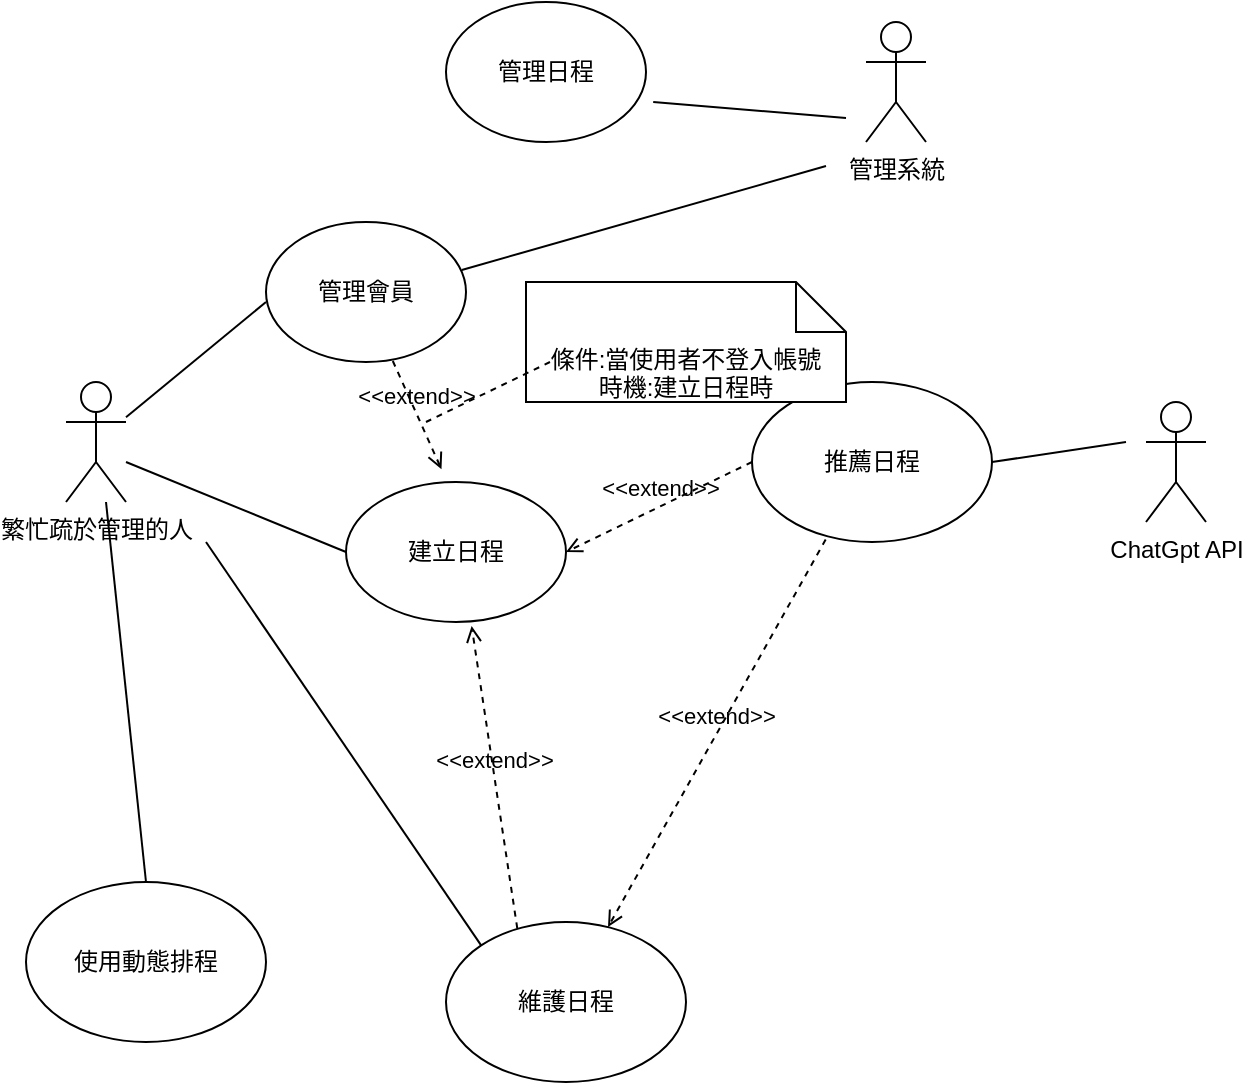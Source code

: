 <mxfile version="26.0.16" pages="2">
  <diagram name="使用個案圖" id="iGnmabWATBZdDVJS127J">
    <mxGraphModel dx="1034" dy="507" grid="1" gridSize="10" guides="1" tooltips="1" connect="1" arrows="1" fold="1" page="1" pageScale="1" pageWidth="1169" pageHeight="1654" math="0" shadow="0">
      <root>
        <mxCell id="0" />
        <mxCell id="1" parent="0" />
        <mxCell id="yqGu6KFN0bacbgJnNgSH-1" value="繁忙疏於管理的人&lt;div&gt;&lt;br&gt;&lt;/div&gt;" style="shape=umlActor;verticalLabelPosition=bottom;verticalAlign=top;html=1;outlineConnect=0;" vertex="1" parent="1">
          <mxGeometry x="80" y="290" width="30" height="60" as="geometry" />
        </mxCell>
        <mxCell id="yqGu6KFN0bacbgJnNgSH-2" value="管理會員" style="ellipse;whiteSpace=wrap;html=1;" vertex="1" parent="1">
          <mxGeometry x="180" y="210" width="100" height="70" as="geometry" />
        </mxCell>
        <mxCell id="yqGu6KFN0bacbgJnNgSH-3" value="建立日程" style="ellipse;whiteSpace=wrap;html=1;" vertex="1" parent="1">
          <mxGeometry x="220" y="340" width="110" height="70" as="geometry" />
        </mxCell>
        <mxCell id="yqGu6KFN0bacbgJnNgSH-4" value="維護日程" style="ellipse;whiteSpace=wrap;html=1;" vertex="1" parent="1">
          <mxGeometry x="270" y="560" width="120" height="80" as="geometry" />
        </mxCell>
        <mxCell id="yqGu6KFN0bacbgJnNgSH-5" value="管理系統" style="shape=umlActor;verticalLabelPosition=bottom;verticalAlign=top;html=1;outlineConnect=0;" vertex="1" parent="1">
          <mxGeometry x="480" y="110" width="30" height="60" as="geometry" />
        </mxCell>
        <mxCell id="yqGu6KFN0bacbgJnNgSH-6" value="" style="endArrow=none;html=1;rounded=0;entryX=0;entryY=0.5;entryDx=0;entryDy=0;" edge="1" parent="1" target="yqGu6KFN0bacbgJnNgSH-3">
          <mxGeometry width="50" height="50" relative="1" as="geometry">
            <mxPoint x="110" y="330" as="sourcePoint" />
            <mxPoint x="160" y="280" as="targetPoint" />
          </mxGeometry>
        </mxCell>
        <mxCell id="yqGu6KFN0bacbgJnNgSH-7" value="" style="endArrow=none;html=1;rounded=0;" edge="1" parent="1" source="yqGu6KFN0bacbgJnNgSH-1">
          <mxGeometry width="50" height="50" relative="1" as="geometry">
            <mxPoint x="220" y="390" as="sourcePoint" />
            <mxPoint x="180" y="250" as="targetPoint" />
          </mxGeometry>
        </mxCell>
        <mxCell id="yqGu6KFN0bacbgJnNgSH-8" value="" style="endArrow=none;html=1;rounded=0;exitX=0;exitY=0;exitDx=0;exitDy=0;" edge="1" parent="1" source="yqGu6KFN0bacbgJnNgSH-4">
          <mxGeometry width="50" height="50" relative="1" as="geometry">
            <mxPoint x="100" y="420" as="sourcePoint" />
            <mxPoint x="150" y="370" as="targetPoint" />
          </mxGeometry>
        </mxCell>
        <mxCell id="yqGu6KFN0bacbgJnNgSH-9" value="&amp;lt;&amp;lt;extend&amp;gt;&amp;gt;" style="html=1;verticalAlign=bottom;labelBackgroundColor=none;endArrow=open;endFill=0;dashed=1;rounded=0;entryX=0.571;entryY=1.029;entryDx=0;entryDy=0;entryPerimeter=0;exitX=0.297;exitY=0.04;exitDx=0;exitDy=0;exitPerimeter=0;" edge="1" parent="1" source="yqGu6KFN0bacbgJnNgSH-4" target="yqGu6KFN0bacbgJnNgSH-3">
          <mxGeometry width="160" relative="1" as="geometry">
            <mxPoint x="260" y="470" as="sourcePoint" />
            <mxPoint x="420" y="470" as="targetPoint" />
          </mxGeometry>
        </mxCell>
        <mxCell id="yqGu6KFN0bacbgJnNgSH-10" value="" style="endArrow=none;html=1;rounded=0;exitX=1;exitY=0.5;exitDx=0;exitDy=0;" edge="1" parent="1" source="yqGu6KFN0bacbgJnNgSH-11">
          <mxGeometry width="50" height="50" relative="1" as="geometry">
            <mxPoint x="540" y="330" as="sourcePoint" />
            <mxPoint x="610" y="320" as="targetPoint" />
          </mxGeometry>
        </mxCell>
        <mxCell id="yqGu6KFN0bacbgJnNgSH-11" value="推薦日程" style="ellipse;whiteSpace=wrap;html=1;" vertex="1" parent="1">
          <mxGeometry x="423" y="290" width="120" height="80" as="geometry" />
        </mxCell>
        <mxCell id="yqGu6KFN0bacbgJnNgSH-12" value="使用動態排程" style="ellipse;whiteSpace=wrap;html=1;" vertex="1" parent="1">
          <mxGeometry x="60" y="540" width="120" height="80" as="geometry" />
        </mxCell>
        <mxCell id="yqGu6KFN0bacbgJnNgSH-13" value="" style="endArrow=none;html=1;rounded=0;exitX=0.5;exitY=0;exitDx=0;exitDy=0;" edge="1" parent="1" source="yqGu6KFN0bacbgJnNgSH-12">
          <mxGeometry width="50" height="50" relative="1" as="geometry">
            <mxPoint x="50" y="400" as="sourcePoint" />
            <mxPoint x="100" y="350" as="targetPoint" />
          </mxGeometry>
        </mxCell>
        <mxCell id="yqGu6KFN0bacbgJnNgSH-14" value="&amp;lt;&amp;lt;extend&amp;gt;&amp;gt;" style="html=1;verticalAlign=bottom;labelBackgroundColor=none;endArrow=open;endFill=0;dashed=1;rounded=0;exitX=0.307;exitY=0.985;exitDx=0;exitDy=0;exitPerimeter=0;" edge="1" parent="1" source="yqGu6KFN0bacbgJnNgSH-11" target="yqGu6KFN0bacbgJnNgSH-4">
          <mxGeometry width="160" relative="1" as="geometry">
            <mxPoint x="452.76" y="320.0" as="sourcePoint" />
            <mxPoint x="350" y="532.8" as="targetPoint" />
          </mxGeometry>
        </mxCell>
        <mxCell id="yqGu6KFN0bacbgJnNgSH-15" value="&amp;lt;&amp;lt;extend&amp;gt;&amp;gt;" style="html=1;verticalAlign=bottom;labelBackgroundColor=none;endArrow=open;endFill=0;dashed=1;rounded=0;exitX=0;exitY=0.5;exitDx=0;exitDy=0;entryX=1;entryY=0.5;entryDx=0;entryDy=0;" edge="1" parent="1" source="yqGu6KFN0bacbgJnNgSH-11" target="yqGu6KFN0bacbgJnNgSH-3">
          <mxGeometry width="160" relative="1" as="geometry">
            <mxPoint x="492" y="110" as="sourcePoint" />
            <mxPoint x="323" y="353" as="targetPoint" />
          </mxGeometry>
        </mxCell>
        <mxCell id="yqGu6KFN0bacbgJnNgSH-16" value="ChatGpt API" style="shape=umlActor;verticalLabelPosition=bottom;verticalAlign=top;html=1;outlineConnect=0;" vertex="1" parent="1">
          <mxGeometry x="620" y="300" width="30" height="60" as="geometry" />
        </mxCell>
        <mxCell id="yqGu6KFN0bacbgJnNgSH-17" value="" style="endArrow=none;html=1;rounded=0;exitX=0.979;exitY=0.343;exitDx=0;exitDy=0;exitPerimeter=0;" edge="1" parent="1" source="yqGu6KFN0bacbgJnNgSH-2">
          <mxGeometry width="50" height="50" relative="1" as="geometry">
            <mxPoint x="390" y="240" as="sourcePoint" />
            <mxPoint x="460" y="182" as="targetPoint" />
          </mxGeometry>
        </mxCell>
        <mxCell id="yqGu6KFN0bacbgJnNgSH-18" value="管理日程" style="ellipse;whiteSpace=wrap;html=1;" vertex="1" parent="1">
          <mxGeometry x="270" y="100" width="100" height="70" as="geometry" />
        </mxCell>
        <mxCell id="yqGu6KFN0bacbgJnNgSH-19" value="" style="endArrow=none;html=1;rounded=0;exitX=1.036;exitY=0.715;exitDx=0;exitDy=0;exitPerimeter=0;" edge="1" parent="1" source="yqGu6KFN0bacbgJnNgSH-18">
          <mxGeometry width="50" height="50" relative="1" as="geometry">
            <mxPoint x="288" y="210" as="sourcePoint" />
            <mxPoint x="470" y="158" as="targetPoint" />
          </mxGeometry>
        </mxCell>
        <mxCell id="yqGu6KFN0bacbgJnNgSH-20" value="&amp;lt;&amp;lt;extend&amp;gt;&amp;gt;" style="html=1;verticalAlign=bottom;labelBackgroundColor=none;endArrow=open;endFill=0;dashed=1;rounded=0;entryX=0.434;entryY=-0.091;entryDx=0;entryDy=0;entryPerimeter=0;exitX=0.634;exitY=0.993;exitDx=0;exitDy=0;exitPerimeter=0;" edge="1" parent="1" source="yqGu6KFN0bacbgJnNgSH-2" target="yqGu6KFN0bacbgJnNgSH-3">
          <mxGeometry width="160" relative="1" as="geometry">
            <mxPoint x="300" y="290" as="sourcePoint" />
            <mxPoint x="340" y="320" as="targetPoint" />
          </mxGeometry>
        </mxCell>
        <mxCell id="yqGu6KFN0bacbgJnNgSH-21" value="條件:當使用者不登入帳號&lt;div&gt;時機:建立日程時&lt;br&gt;&lt;div&gt;&lt;br&gt;&lt;/div&gt;&lt;/div&gt;" style="shape=note2;boundedLbl=1;whiteSpace=wrap;html=1;size=25;verticalAlign=top;align=center;" vertex="1" parent="1">
          <mxGeometry x="310" y="240" width="160" height="60" as="geometry" />
        </mxCell>
        <mxCell id="yqGu6KFN0bacbgJnNgSH-22" value="" style="endArrow=none;startArrow=none;endFill=0;startFill=0;endSize=8;html=1;verticalAlign=bottom;dashed=1;labelBackgroundColor=none;rounded=0;entryX=0.363;entryY=0.013;entryDx=0;entryDy=0;entryPerimeter=0;" edge="1" parent="1">
          <mxGeometry width="160" relative="1" as="geometry">
            <mxPoint x="322" y="280" as="sourcePoint" />
            <mxPoint x="260" y="310" as="targetPoint" />
          </mxGeometry>
        </mxCell>
      </root>
    </mxGraphModel>
  </diagram>
  <diagram id="caDtwu9yI_4HfXg-sW2g" name="活動圖">
    <mxGraphModel dx="2462" dy="634" grid="1" gridSize="10" guides="1" tooltips="1" connect="1" arrows="1" fold="1" page="1" pageScale="1" pageWidth="1169" pageHeight="1654" math="0" shadow="0">
      <root>
        <mxCell id="0" />
        <mxCell id="1" parent="0" />
        <mxCell id="q0BDvXO6tWzKFC_3-gvd-3" style="edgeStyle=orthogonalEdgeStyle;rounded=0;orthogonalLoop=1;jettySize=auto;html=1;exitX=0.5;exitY=1;exitDx=0;exitDy=0;endArrow=classic;endFill=1;entryX=0.5;entryY=0;entryDx=0;entryDy=0;" parent="1" target="q0BDvXO6tWzKFC_3-gvd-9" edge="1">
          <mxGeometry relative="1" as="geometry">
            <mxPoint x="219.2" y="564.6" as="targetPoint" />
            <mxPoint x="220" y="511" as="sourcePoint" />
          </mxGeometry>
        </mxCell>
        <mxCell id="q0BDvXO6tWzKFC_3-gvd-4" value="是否新增行程?" style="edgeLabel;html=1;align=center;verticalAlign=middle;resizable=0;points=[];" parent="q0BDvXO6tWzKFC_3-gvd-3" vertex="1" connectable="0">
          <mxGeometry x="-0.325" y="3" relative="1" as="geometry">
            <mxPoint as="offset" />
          </mxGeometry>
        </mxCell>
        <mxCell id="eU7xOds4fGmkWbFTrqYS-4" style="edgeStyle=orthogonalEdgeStyle;rounded=0;orthogonalLoop=1;jettySize=auto;html=1;entryX=0.5;entryY=0;entryDx=0;entryDy=0;" edge="1" parent="1" target="eU7xOds4fGmkWbFTrqYS-2">
          <mxGeometry relative="1" as="geometry">
            <mxPoint x="220.053" y="171" as="sourcePoint" />
          </mxGeometry>
        </mxCell>
        <mxCell id="q0BDvXO6tWzKFC_3-gvd-6" style="rounded=0;orthogonalLoop=1;jettySize=auto;html=1;exitX=0.5;exitY=1;exitDx=0;exitDy=0;" parent="1" source="q0BDvXO6tWzKFC_3-gvd-9" edge="1">
          <mxGeometry relative="1" as="geometry">
            <mxPoint x="220" y="630" as="targetPoint" />
          </mxGeometry>
        </mxCell>
        <mxCell id="q0BDvXO6tWzKFC_3-gvd-7" style="edgeStyle=orthogonalEdgeStyle;rounded=0;orthogonalLoop=1;jettySize=auto;html=1;exitX=1;exitY=0.5;exitDx=0;exitDy=0;entryX=1;entryY=0.5;entryDx=0;entryDy=0;" parent="1" source="q0BDvXO6tWzKFC_3-gvd-9" target="q0BDvXO6tWzKFC_3-gvd-30" edge="1">
          <mxGeometry relative="1" as="geometry">
            <mxPoint x="280" y="1271.5" as="targetPoint" />
            <Array as="points">
              <mxPoint x="410" y="571" />
              <mxPoint x="410" y="1360" />
              <mxPoint x="280" y="1360" />
            </Array>
          </mxGeometry>
        </mxCell>
        <mxCell id="q0BDvXO6tWzKFC_3-gvd-8" value="否" style="edgeLabel;html=1;align=center;verticalAlign=middle;resizable=0;points=[];" parent="q0BDvXO6tWzKFC_3-gvd-7" vertex="1" connectable="0">
          <mxGeometry x="-0.057" y="-1" relative="1" as="geometry">
            <mxPoint x="-69" y="-307" as="offset" />
          </mxGeometry>
        </mxCell>
        <mxCell id="q0BDvXO6tWzKFC_3-gvd-9" value="" style="rhombus;aspect=fixed;" parent="1" vertex="1">
          <mxGeometry x="210" y="561" width="20" height="20" as="geometry" />
        </mxCell>
        <mxCell id="q0BDvXO6tWzKFC_3-gvd-10" style="edgeStyle=orthogonalEdgeStyle;rounded=0;orthogonalLoop=1;jettySize=auto;html=1;exitX=0.5;exitY=1;exitDx=0;exitDy=0;" parent="1" source="q0BDvXO6tWzKFC_3-gvd-41" edge="1">
          <mxGeometry relative="1" as="geometry">
            <mxPoint x="220" y="780" as="targetPoint" />
            <mxPoint x="220" y="733" as="sourcePoint" />
          </mxGeometry>
        </mxCell>
        <mxCell id="q0BDvXO6tWzKFC_3-gvd-11" value="是否生成推薦排程?" style="edgeLabel;html=1;align=center;verticalAlign=middle;resizable=0;points=[];" parent="q0BDvXO6tWzKFC_3-gvd-10" vertex="1" connectable="0">
          <mxGeometry x="-0.012" y="-2" relative="1" as="geometry">
            <mxPoint x="52" y="90" as="offset" />
          </mxGeometry>
        </mxCell>
        <mxCell id="q0BDvXO6tWzKFC_3-gvd-12" style="edgeStyle=orthogonalEdgeStyle;rounded=0;orthogonalLoop=1;jettySize=auto;html=1;entryX=1;entryY=0.5;entryDx=0;entryDy=0;exitX=1;exitY=0.5;exitDx=0;exitDy=0;" parent="1" source="q0BDvXO6tWzKFC_3-gvd-41" target="q0BDvXO6tWzKFC_3-gvd-26" edge="1">
          <mxGeometry relative="1" as="geometry">
            <Array as="points">
              <mxPoint x="390" y="732" />
              <mxPoint x="390" y="1080" />
            </Array>
          </mxGeometry>
        </mxCell>
        <mxCell id="q0BDvXO6tWzKFC_3-gvd-13" value="建立行程" style="html=1;dashed=0;rounded=1;absoluteArcSize=1;arcSize=20;verticalAlign=middle;align=center;whiteSpace=wrap;" parent="1" vertex="1">
          <mxGeometry x="160" y="632" width="120" height="50" as="geometry" />
        </mxCell>
        <mxCell id="q0BDvXO6tWzKFC_3-gvd-14" value="查看推薦排程" style="html=1;dashed=0;rounded=1;absoluteArcSize=1;arcSize=20;verticalAlign=middle;align=center;whiteSpace=wrap;" parent="1" vertex="1">
          <mxGeometry x="160" y="915" width="120" height="50" as="geometry" />
        </mxCell>
        <mxCell id="q0BDvXO6tWzKFC_3-gvd-15" style="rounded=0;orthogonalLoop=1;jettySize=auto;html=1;exitX=0.5;exitY=1;exitDx=0;exitDy=0;entryX=0.5;entryY=0;entryDx=0;entryDy=0;" parent="1" source="q0BDvXO6tWzKFC_3-gvd-18" target="q0BDvXO6tWzKFC_3-gvd-14" edge="1">
          <mxGeometry relative="1" as="geometry">
            <mxPoint x="220" y="925" as="targetPoint" />
          </mxGeometry>
        </mxCell>
        <mxCell id="q0BDvXO6tWzKFC_3-gvd-16" style="edgeStyle=orthogonalEdgeStyle;rounded=0;orthogonalLoop=1;jettySize=auto;html=1;exitX=1;exitY=0.5;exitDx=0;exitDy=0;entryX=1;entryY=0.5;entryDx=0;entryDy=0;" parent="1" source="q0BDvXO6tWzKFC_3-gvd-18" target="q0BDvXO6tWzKFC_3-gvd-28" edge="1">
          <mxGeometry relative="1" as="geometry">
            <mxPoint x="280" y="875" as="targetPoint" />
            <Array as="points">
              <mxPoint x="340" y="875" />
              <mxPoint x="340" y="1247" />
            </Array>
          </mxGeometry>
        </mxCell>
        <mxCell id="q0BDvXO6tWzKFC_3-gvd-17" value="否" style="edgeLabel;html=1;align=center;verticalAlign=middle;resizable=0;points=[];" parent="q0BDvXO6tWzKFC_3-gvd-16" vertex="1" connectable="0">
          <mxGeometry x="-0.057" y="-1" relative="1" as="geometry">
            <mxPoint x="-39" y="-101" as="offset" />
          </mxGeometry>
        </mxCell>
        <mxCell id="q0BDvXO6tWzKFC_3-gvd-18" value="" style="rhombus;aspect=fixed;" parent="1" vertex="1">
          <mxGeometry x="210" y="865" width="20" height="20" as="geometry" />
        </mxCell>
        <mxCell id="q0BDvXO6tWzKFC_3-gvd-19" style="edgeStyle=orthogonalEdgeStyle;rounded=0;orthogonalLoop=1;jettySize=auto;html=1;entryX=0.5;entryY=0;entryDx=0;entryDy=0;exitX=0.5;exitY=1;exitDx=0;exitDy=0;" parent="1" source="q0BDvXO6tWzKFC_3-gvd-14" target="q0BDvXO6tWzKFC_3-gvd-24" edge="1">
          <mxGeometry relative="1" as="geometry">
            <mxPoint x="220" y="1005" as="targetPoint" />
            <mxPoint x="350" y="985" as="sourcePoint" />
          </mxGeometry>
        </mxCell>
        <mxCell id="q0BDvXO6tWzKFC_3-gvd-20" value="是否接受推薦排程?" style="edgeLabel;html=1;align=center;verticalAlign=middle;resizable=0;points=[];" parent="q0BDvXO6tWzKFC_3-gvd-19" vertex="1" connectable="0">
          <mxGeometry x="-0.012" y="-2" relative="1" as="geometry">
            <mxPoint x="-2" y="-1" as="offset" />
          </mxGeometry>
        </mxCell>
        <mxCell id="q0BDvXO6tWzKFC_3-gvd-21" style="rounded=0;orthogonalLoop=1;jettySize=auto;html=1;exitX=0.5;exitY=1;exitDx=0;exitDy=0;entryX=0.5;entryY=0;entryDx=0;entryDy=0;" parent="1" source="q0BDvXO6tWzKFC_3-gvd-24" target="q0BDvXO6tWzKFC_3-gvd-26" edge="1">
          <mxGeometry relative="1" as="geometry">
            <mxPoint x="220" y="1055" as="targetPoint" />
          </mxGeometry>
        </mxCell>
        <mxCell id="q0BDvXO6tWzKFC_3-gvd-22" style="edgeStyle=orthogonalEdgeStyle;rounded=0;orthogonalLoop=1;jettySize=auto;html=1;exitX=0;exitY=0.5;exitDx=0;exitDy=0;entryX=0;entryY=0.5;entryDx=0;entryDy=0;" parent="1" source="q0BDvXO6tWzKFC_3-gvd-24" target="q0BDvXO6tWzKFC_3-gvd-18" edge="1">
          <mxGeometry relative="1" as="geometry">
            <mxPoint x="280" y="1015" as="targetPoint" />
            <Array as="points">
              <mxPoint x="130" y="1015" />
              <mxPoint x="130" y="875" />
            </Array>
          </mxGeometry>
        </mxCell>
        <mxCell id="q0BDvXO6tWzKFC_3-gvd-23" value="否" style="edgeLabel;html=1;align=center;verticalAlign=middle;resizable=0;points=[];" parent="q0BDvXO6tWzKFC_3-gvd-22" vertex="1" connectable="0">
          <mxGeometry x="-0.057" y="-1" relative="1" as="geometry">
            <mxPoint as="offset" />
          </mxGeometry>
        </mxCell>
        <mxCell id="q0BDvXO6tWzKFC_3-gvd-24" value="" style="rhombus;aspect=fixed;" parent="1" vertex="1">
          <mxGeometry x="210" y="1005" width="20" height="20" as="geometry" />
        </mxCell>
        <mxCell id="q0BDvXO6tWzKFC_3-gvd-25" value="" style="edgeStyle=orthogonalEdgeStyle;rounded=0;orthogonalLoop=1;jettySize=auto;html=1;entryX=0.5;entryY=0;entryDx=0;entryDy=0;" parent="1" source="q0BDvXO6tWzKFC_3-gvd-26" target="q0BDvXO6tWzKFC_3-gvd-46" edge="1">
          <mxGeometry relative="1" as="geometry">
            <mxPoint x="220" y="1135" as="targetPoint" />
          </mxGeometry>
        </mxCell>
        <mxCell id="q0BDvXO6tWzKFC_3-gvd-26" value="維護日程" style="html=1;dashed=0;rounded=1;absoluteArcSize=1;arcSize=20;verticalAlign=middle;align=center;whiteSpace=wrap;" parent="1" vertex="1">
          <mxGeometry x="160" y="1055" width="120" height="50" as="geometry" />
        </mxCell>
        <mxCell id="q0BDvXO6tWzKFC_3-gvd-27" value="" style="edgeStyle=orthogonalEdgeStyle;rounded=0;orthogonalLoop=1;jettySize=auto;html=1;" parent="1" source="q0BDvXO6tWzKFC_3-gvd-28" target="q0BDvXO6tWzKFC_3-gvd-30" edge="1">
          <mxGeometry relative="1" as="geometry" />
        </mxCell>
        <mxCell id="q0BDvXO6tWzKFC_3-gvd-28" value="執行動態排程" style="whiteSpace=wrap;html=1;dashed=0;rounded=1;arcSize=20;" parent="1" vertex="1">
          <mxGeometry x="160" y="1220" width="120" height="54" as="geometry" />
        </mxCell>
        <mxCell id="q0BDvXO6tWzKFC_3-gvd-29" value="" style="edgeStyle=orthogonalEdgeStyle;rounded=0;orthogonalLoop=1;jettySize=auto;html=1;" parent="1" source="q0BDvXO6tWzKFC_3-gvd-30" target="q0BDvXO6tWzKFC_3-gvd-31" edge="1">
          <mxGeometry relative="1" as="geometry" />
        </mxCell>
        <mxCell id="q0BDvXO6tWzKFC_3-gvd-30" value="使用者回饋" style="whiteSpace=wrap;html=1;dashed=0;rounded=1;arcSize=20;" parent="1" vertex="1">
          <mxGeometry x="160" y="1338" width="120" height="60" as="geometry" />
        </mxCell>
        <mxCell id="q0BDvXO6tWzKFC_3-gvd-31" value="" style="ellipse;html=1;shape=endState;fillColor=strokeColor;" parent="1" vertex="1">
          <mxGeometry x="205" y="1448" width="30" height="30" as="geometry" />
        </mxCell>
        <mxCell id="q0BDvXO6tWzKFC_3-gvd-32" value="" style="edgeStyle=orthogonalEdgeStyle;rounded=0;orthogonalLoop=1;jettySize=auto;html=1;" parent="1" source="q0BDvXO6tWzKFC_3-gvd-34" target="q0BDvXO6tWzKFC_3-gvd-39" edge="1">
          <mxGeometry relative="1" as="geometry" />
        </mxCell>
        <mxCell id="q0BDvXO6tWzKFC_3-gvd-33" value="是否修改個性化資料" style="edgeLabel;html=1;align=center;verticalAlign=middle;resizable=0;points=[];" parent="q0BDvXO6tWzKFC_3-gvd-32" vertex="1" connectable="0">
          <mxGeometry x="0.152" relative="1" as="geometry">
            <mxPoint as="offset" />
          </mxGeometry>
        </mxCell>
        <mxCell id="q0BDvXO6tWzKFC_3-gvd-34" value="" style="ellipse;fillColor=strokeColor;html=1;" parent="1" vertex="1">
          <mxGeometry x="580" y="31" width="40" height="40" as="geometry" />
        </mxCell>
        <mxCell id="q0BDvXO6tWzKFC_3-gvd-35" value="" style="edgeStyle=orthogonalEdgeStyle;rounded=0;orthogonalLoop=1;jettySize=auto;html=1;" parent="1" source="q0BDvXO6tWzKFC_3-gvd-36" target="q0BDvXO6tWzKFC_3-gvd-40" edge="1">
          <mxGeometry relative="1" as="geometry" />
        </mxCell>
        <mxCell id="q0BDvXO6tWzKFC_3-gvd-36" value="修改個性化資料" style="whiteSpace=wrap;html=1;dashed=0;rounded=1;arcSize=20;" parent="1" vertex="1">
          <mxGeometry x="540" y="171" width="120" height="50" as="geometry" />
        </mxCell>
        <mxCell id="q0BDvXO6tWzKFC_3-gvd-37" value="" style="edgeStyle=orthogonalEdgeStyle;rounded=0;orthogonalLoop=1;jettySize=auto;html=1;" parent="1" source="q0BDvXO6tWzKFC_3-gvd-39" target="q0BDvXO6tWzKFC_3-gvd-36" edge="1">
          <mxGeometry relative="1" as="geometry" />
        </mxCell>
        <mxCell id="q0BDvXO6tWzKFC_3-gvd-38" style="edgeStyle=orthogonalEdgeStyle;rounded=0;orthogonalLoop=1;jettySize=auto;html=1;exitX=1;exitY=0.5;exitDx=0;exitDy=0;entryX=1;entryY=0.5;entryDx=0;entryDy=0;" parent="1" source="q0BDvXO6tWzKFC_3-gvd-39" target="q0BDvXO6tWzKFC_3-gvd-40" edge="1">
          <mxGeometry relative="1" as="geometry">
            <mxPoint x="700.0" y="271" as="targetPoint" />
            <Array as="points">
              <mxPoint x="700" y="131" />
              <mxPoint x="700" y="276" />
            </Array>
          </mxGeometry>
        </mxCell>
        <mxCell id="q0BDvXO6tWzKFC_3-gvd-39" value="" style="rhombus;aspect=fixed;" parent="1" vertex="1">
          <mxGeometry x="590" y="121" width="20" height="20" as="geometry" />
        </mxCell>
        <mxCell id="q0BDvXO6tWzKFC_3-gvd-40" value="" style="ellipse;html=1;shape=endState;fillColor=strokeColor;" parent="1" vertex="1">
          <mxGeometry x="585" y="261" width="30" height="30" as="geometry" />
        </mxCell>
        <mxCell id="q0BDvXO6tWzKFC_3-gvd-41" value="" style="rhombus;aspect=fixed;" parent="1" vertex="1">
          <mxGeometry x="210" y="722" width="20" height="20" as="geometry" />
        </mxCell>
        <mxCell id="q0BDvXO6tWzKFC_3-gvd-42" style="edgeStyle=orthogonalEdgeStyle;rounded=0;orthogonalLoop=1;jettySize=auto;html=1;entryX=0.524;entryY=0.253;entryDx=0;entryDy=0;entryPerimeter=0;" parent="1" source="q0BDvXO6tWzKFC_3-gvd-13" target="q0BDvXO6tWzKFC_3-gvd-41" edge="1">
          <mxGeometry relative="1" as="geometry" />
        </mxCell>
        <mxCell id="q0BDvXO6tWzKFC_3-gvd-43" value="是否行程衝突?" style="edgeLabel;html=1;align=center;verticalAlign=middle;resizable=0;points=[];" parent="1" vertex="1" connectable="0">
          <mxGeometry x="220" y="702.003" as="geometry" />
        </mxCell>
        <mxCell id="q0BDvXO6tWzKFC_3-gvd-44" value="是" style="edgeLabel;html=1;align=center;verticalAlign=middle;resizable=0;points=[];" parent="1" vertex="1" connectable="0">
          <mxGeometry x="320" y="485" as="geometry">
            <mxPoint x="2" y="260" as="offset" />
          </mxGeometry>
        </mxCell>
        <mxCell id="q0BDvXO6tWzKFC_3-gvd-45" style="edgeStyle=orthogonalEdgeStyle;rounded=0;orthogonalLoop=1;jettySize=auto;html=1;" parent="1" source="q0BDvXO6tWzKFC_3-gvd-46" target="q0BDvXO6tWzKFC_3-gvd-28" edge="1">
          <mxGeometry relative="1" as="geometry" />
        </mxCell>
        <mxCell id="q0BDvXO6tWzKFC_3-gvd-46" value="" style="rhombus;aspect=fixed;" parent="1" vertex="1">
          <mxGeometry x="210" y="1145" width="20" height="20" as="geometry" />
        </mxCell>
        <mxCell id="q0BDvXO6tWzKFC_3-gvd-47" value="是否建立其他排程?" style="edgeLabel;html=1;align=center;verticalAlign=middle;resizable=0;points=[];" parent="1" vertex="1" connectable="0">
          <mxGeometry x="220" y="1125" as="geometry" />
        </mxCell>
        <mxCell id="q0BDvXO6tWzKFC_3-gvd-48" style="edgeStyle=orthogonalEdgeStyle;rounded=0;orthogonalLoop=1;jettySize=auto;html=1;entryX=0;entryY=0.4;entryDx=0;entryDy=0;entryPerimeter=0;exitX=0;exitY=0.5;exitDx=0;exitDy=0;" parent="1" source="q0BDvXO6tWzKFC_3-gvd-46" target="q0BDvXO6tWzKFC_3-gvd-13" edge="1">
          <mxGeometry relative="1" as="geometry">
            <Array as="points">
              <mxPoint x="100" y="1155" />
              <mxPoint x="100" y="652" />
            </Array>
          </mxGeometry>
        </mxCell>
        <mxCell id="q0BDvXO6tWzKFC_3-gvd-49" value="是" style="edgeLabel;html=1;align=center;verticalAlign=middle;resizable=0;points=[];" parent="1" vertex="1" connectable="0">
          <mxGeometry x="141" y="963.333" as="geometry">
            <mxPoint x="26" y="189" as="offset" />
          </mxGeometry>
        </mxCell>
        <mxCell id="eU7xOds4fGmkWbFTrqYS-37" value="" style="edgeStyle=orthogonalEdgeStyle;rounded=0;orthogonalLoop=1;jettySize=auto;html=1;" edge="1" parent="1" source="eU7xOds4fGmkWbFTrqYS-1" target="eU7xOds4fGmkWbFTrqYS-35">
          <mxGeometry relative="1" as="geometry" />
        </mxCell>
        <mxCell id="eU7xOds4fGmkWbFTrqYS-1" value="登入" style="html=1;dashed=0;rounded=1;absoluteArcSize=1;arcSize=20;verticalAlign=middle;align=center;whiteSpace=wrap;" vertex="1" parent="1">
          <mxGeometry x="160" y="270" width="120" height="50" as="geometry" />
        </mxCell>
        <mxCell id="eU7xOds4fGmkWbFTrqYS-30" style="edgeStyle=orthogonalEdgeStyle;rounded=0;orthogonalLoop=1;jettySize=auto;html=1;entryX=1.016;entryY=0.641;entryDx=0;entryDy=0;entryPerimeter=0;" edge="1" parent="1" target="eU7xOds4fGmkWbFTrqYS-40">
          <mxGeometry relative="1" as="geometry">
            <mxPoint x="230" y="213" as="sourcePoint" />
            <mxPoint x="470" y="500" as="targetPoint" />
            <Array as="points">
              <mxPoint x="320" y="213" />
              <mxPoint x="320" y="492" />
            </Array>
          </mxGeometry>
        </mxCell>
        <mxCell id="eU7xOds4fGmkWbFTrqYS-32" value="" style="edgeStyle=orthogonalEdgeStyle;rounded=0;orthogonalLoop=1;jettySize=auto;html=1;" edge="1" parent="1" source="eU7xOds4fGmkWbFTrqYS-2">
          <mxGeometry relative="1" as="geometry">
            <mxPoint x="220" y="270" as="targetPoint" />
          </mxGeometry>
        </mxCell>
        <mxCell id="eU7xOds4fGmkWbFTrqYS-47" value="是" style="edgeLabel;html=1;align=center;verticalAlign=middle;resizable=0;points=[];" vertex="1" connectable="0" parent="eU7xOds4fGmkWbFTrqYS-32">
          <mxGeometry x="0.011" y="5" relative="1" as="geometry">
            <mxPoint y="-1" as="offset" />
          </mxGeometry>
        </mxCell>
        <mxCell id="eU7xOds4fGmkWbFTrqYS-2" value="" style="rhombus;aspect=fixed;" vertex="1" parent="1">
          <mxGeometry x="210" y="204" width="20" height="20" as="geometry" />
        </mxCell>
        <mxCell id="eU7xOds4fGmkWbFTrqYS-5" value="是否要登入" style="text;html=1;align=center;verticalAlign=middle;resizable=0;points=[];autosize=1;strokeColor=none;fillColor=none;" vertex="1" parent="1">
          <mxGeometry x="210" y="177.5" width="80" height="30" as="geometry" />
        </mxCell>
        <mxCell id="eU7xOds4fGmkWbFTrqYS-44" value="" style="edgeStyle=orthogonalEdgeStyle;rounded=0;orthogonalLoop=1;jettySize=auto;html=1;" edge="1" parent="1" source="eU7xOds4fGmkWbFTrqYS-33" target="eU7xOds4fGmkWbFTrqYS-43">
          <mxGeometry relative="1" as="geometry" />
        </mxCell>
        <mxCell id="eU7xOds4fGmkWbFTrqYS-33" value="註冊" style="html=1;dashed=0;rounded=1;absoluteArcSize=1;arcSize=20;verticalAlign=middle;align=center;whiteSpace=wrap;" vertex="1" parent="1">
          <mxGeometry x="-48" y="365" width="120" height="50" as="geometry" />
        </mxCell>
        <mxCell id="eU7xOds4fGmkWbFTrqYS-34" value="是否已註冊" style="text;html=1;align=center;verticalAlign=middle;resizable=0;points=[];autosize=1;strokeColor=none;fillColor=none;" vertex="1" parent="1">
          <mxGeometry x="210" y="320" width="80" height="30" as="geometry" />
        </mxCell>
        <mxCell id="eU7xOds4fGmkWbFTrqYS-41" value="" style="edgeStyle=orthogonalEdgeStyle;rounded=0;orthogonalLoop=1;jettySize=auto;html=1;" edge="1" parent="1" source="eU7xOds4fGmkWbFTrqYS-35" target="eU7xOds4fGmkWbFTrqYS-40">
          <mxGeometry relative="1" as="geometry" />
        </mxCell>
        <mxCell id="eU7xOds4fGmkWbFTrqYS-48" value="是" style="edgeLabel;html=1;align=center;verticalAlign=middle;resizable=0;points=[];" vertex="1" connectable="0" parent="eU7xOds4fGmkWbFTrqYS-41">
          <mxGeometry x="0.005" y="6" relative="1" as="geometry">
            <mxPoint as="offset" />
          </mxGeometry>
        </mxCell>
        <mxCell id="eU7xOds4fGmkWbFTrqYS-42" value="" style="edgeStyle=orthogonalEdgeStyle;rounded=0;orthogonalLoop=1;jettySize=auto;html=1;" edge="1" parent="1" source="eU7xOds4fGmkWbFTrqYS-35" target="eU7xOds4fGmkWbFTrqYS-33">
          <mxGeometry relative="1" as="geometry" />
        </mxCell>
        <mxCell id="eU7xOds4fGmkWbFTrqYS-35" value="" style="rhombus;aspect=fixed;" vertex="1" parent="1">
          <mxGeometry x="210" y="380" width="20" height="20" as="geometry" />
        </mxCell>
        <mxCell id="eU7xOds4fGmkWbFTrqYS-40" value="進入單日日程表" style="html=1;dashed=0;rounded=1;absoluteArcSize=1;arcSize=20;verticalAlign=middle;align=center;whiteSpace=wrap;" vertex="1" parent="1">
          <mxGeometry x="160" y="460" width="120" height="50" as="geometry" />
        </mxCell>
        <mxCell id="eU7xOds4fGmkWbFTrqYS-45" value="" style="edgeStyle=orthogonalEdgeStyle;rounded=0;orthogonalLoop=1;jettySize=auto;html=1;" edge="1" parent="1" source="eU7xOds4fGmkWbFTrqYS-43" target="eU7xOds4fGmkWbFTrqYS-1">
          <mxGeometry relative="1" as="geometry" />
        </mxCell>
        <mxCell id="eU7xOds4fGmkWbFTrqYS-43" value="填寫個性化問卷" style="whiteSpace=wrap;html=1;dashed=0;rounded=1;arcSize=20;" vertex="1" parent="1">
          <mxGeometry x="-48" y="270" width="120" height="50" as="geometry" />
        </mxCell>
        <mxCell id="eU7xOds4fGmkWbFTrqYS-46" value="否" style="text;html=1;align=center;verticalAlign=middle;resizable=0;points=[];autosize=1;strokeColor=none;fillColor=none;" vertex="1" parent="1">
          <mxGeometry x="310" y="228" width="40" height="30" as="geometry" />
        </mxCell>
        <mxCell id="eU7xOds4fGmkWbFTrqYS-49" value="否" style="text;html=1;align=center;verticalAlign=middle;resizable=0;points=[];autosize=1;strokeColor=none;fillColor=none;" vertex="1" parent="1">
          <mxGeometry x="110" y="358" width="40" height="30" as="geometry" />
        </mxCell>
        <mxCell id="eU7xOds4fGmkWbFTrqYS-50" value="" style="ellipse;fillColor=strokeColor;html=1;" vertex="1" parent="1">
          <mxGeometry x="200" y="31" width="40" height="40" as="geometry" />
        </mxCell>
        <mxCell id="eU7xOds4fGmkWbFTrqYS-51" style="edgeStyle=orthogonalEdgeStyle;rounded=0;orthogonalLoop=1;jettySize=auto;html=1;exitX=0.5;exitY=1;exitDx=0;exitDy=0;endArrow=classic;endFill=1;" edge="1" parent="1" target="eU7xOds4fGmkWbFTrqYS-52">
          <mxGeometry relative="1" as="geometry">
            <mxPoint x="220" y="181" as="targetPoint" />
            <mxPoint x="220" y="71" as="sourcePoint" />
          </mxGeometry>
        </mxCell>
        <mxCell id="eU7xOds4fGmkWbFTrqYS-52" value="點擊日程表" style="html=1;dashed=0;rounded=1;absoluteArcSize=1;arcSize=20;verticalAlign=middle;align=center;whiteSpace=wrap;" vertex="1" parent="1">
          <mxGeometry x="160" y="121" width="120" height="50" as="geometry" />
        </mxCell>
        <mxCell id="eU7xOds4fGmkWbFTrqYS-123" value="" style="edgeStyle=orthogonalEdgeStyle;rounded=0;orthogonalLoop=1;jettySize=auto;html=1;" edge="1" parent="1" source="eU7xOds4fGmkWbFTrqYS-120" target="q0BDvXO6tWzKFC_3-gvd-18">
          <mxGeometry relative="1" as="geometry" />
        </mxCell>
        <mxCell id="eU7xOds4fGmkWbFTrqYS-120" value="預覽建立日程" style="html=1;dashed=0;rounded=1;absoluteArcSize=1;arcSize=20;verticalAlign=middle;align=center;whiteSpace=wrap;" vertex="1" parent="1">
          <mxGeometry x="160" y="780" width="120" height="50" as="geometry" />
        </mxCell>
        <mxCell id="eU7xOds4fGmkWbFTrqYS-124" value="否" style="text;html=1;align=center;verticalAlign=middle;resizable=0;points=[];autosize=1;strokeColor=none;fillColor=none;" vertex="1" parent="1">
          <mxGeometry x="220" y="748" width="40" height="30" as="geometry" />
        </mxCell>
        <mxCell id="eU7xOds4fGmkWbFTrqYS-125" value="使用者角度" style="text;html=1;align=center;verticalAlign=middle;resizable=0;points=[];autosize=1;strokeColor=none;fillColor=none;" vertex="1" parent="1">
          <mxGeometry x="240" y="36" width="80" height="30" as="geometry" />
        </mxCell>
        <mxCell id="eU7xOds4fGmkWbFTrqYS-126" value="否" style="text;html=1;align=center;verticalAlign=middle;resizable=0;points=[];autosize=1;strokeColor=none;fillColor=none;" vertex="1" parent="1">
          <mxGeometry x="210" y="1178" width="40" height="30" as="geometry" />
        </mxCell>
        <mxCell id="eU7xOds4fGmkWbFTrqYS-192" style="edgeStyle=orthogonalEdgeStyle;rounded=0;orthogonalLoop=1;jettySize=auto;html=1;exitX=0.5;exitY=1;exitDx=0;exitDy=0;endArrow=classic;endFill=1;entryX=0.5;entryY=0;entryDx=0;entryDy=0;" edge="1" parent="1" target="eU7xOds4fGmkWbFTrqYS-198">
          <mxGeometry relative="1" as="geometry">
            <mxPoint x="-431.8" y="553.6" as="targetPoint" />
            <mxPoint x="-431" y="500" as="sourcePoint" />
          </mxGeometry>
        </mxCell>
        <mxCell id="eU7xOds4fGmkWbFTrqYS-193" value="是否新增行程?" style="edgeLabel;html=1;align=center;verticalAlign=middle;resizable=0;points=[];" vertex="1" connectable="0" parent="eU7xOds4fGmkWbFTrqYS-192">
          <mxGeometry x="-0.325" y="3" relative="1" as="geometry">
            <mxPoint as="offset" />
          </mxGeometry>
        </mxCell>
        <mxCell id="eU7xOds4fGmkWbFTrqYS-194" style="edgeStyle=orthogonalEdgeStyle;rounded=0;orthogonalLoop=1;jettySize=auto;html=1;entryX=0.5;entryY=0;entryDx=0;entryDy=0;" edge="1" parent="1" target="eU7xOds4fGmkWbFTrqYS-235">
          <mxGeometry relative="1" as="geometry">
            <mxPoint x="-430.947" y="160" as="sourcePoint" />
          </mxGeometry>
        </mxCell>
        <mxCell id="eU7xOds4fGmkWbFTrqYS-195" style="rounded=0;orthogonalLoop=1;jettySize=auto;html=1;exitX=0.5;exitY=1;exitDx=0;exitDy=0;" edge="1" parent="1" source="eU7xOds4fGmkWbFTrqYS-198">
          <mxGeometry relative="1" as="geometry">
            <mxPoint x="-431" y="619" as="targetPoint" />
          </mxGeometry>
        </mxCell>
        <mxCell id="eU7xOds4fGmkWbFTrqYS-196" style="edgeStyle=orthogonalEdgeStyle;rounded=0;orthogonalLoop=1;jettySize=auto;html=1;exitX=1;exitY=0.5;exitDx=0;exitDy=0;entryX=1;entryY=0.5;entryDx=0;entryDy=0;" edge="1" parent="1" source="eU7xOds4fGmkWbFTrqYS-198" target="eU7xOds4fGmkWbFTrqYS-219">
          <mxGeometry relative="1" as="geometry">
            <mxPoint x="-371" y="1260.5" as="targetPoint" />
            <Array as="points">
              <mxPoint x="-241" y="560" />
              <mxPoint x="-241" y="1380" />
            </Array>
          </mxGeometry>
        </mxCell>
        <mxCell id="eU7xOds4fGmkWbFTrqYS-197" value="否" style="edgeLabel;html=1;align=center;verticalAlign=middle;resizable=0;points=[];" vertex="1" connectable="0" parent="eU7xOds4fGmkWbFTrqYS-196">
          <mxGeometry x="-0.057" y="-1" relative="1" as="geometry">
            <mxPoint x="-69" y="-307" as="offset" />
          </mxGeometry>
        </mxCell>
        <mxCell id="eU7xOds4fGmkWbFTrqYS-198" value="" style="rhombus;aspect=fixed;" vertex="1" parent="1">
          <mxGeometry x="-441" y="550" width="20" height="20" as="geometry" />
        </mxCell>
        <mxCell id="eU7xOds4fGmkWbFTrqYS-199" style="edgeStyle=orthogonalEdgeStyle;rounded=0;orthogonalLoop=1;jettySize=auto;html=1;exitX=0.5;exitY=1;exitDx=0;exitDy=0;" edge="1" parent="1" source="eU7xOds4fGmkWbFTrqYS-221">
          <mxGeometry relative="1" as="geometry">
            <mxPoint x="-431" y="769" as="targetPoint" />
            <mxPoint x="-431" y="722" as="sourcePoint" />
          </mxGeometry>
        </mxCell>
        <mxCell id="eU7xOds4fGmkWbFTrqYS-200" value="是否生成推薦排程?" style="edgeLabel;html=1;align=center;verticalAlign=middle;resizable=0;points=[];" vertex="1" connectable="0" parent="eU7xOds4fGmkWbFTrqYS-199">
          <mxGeometry x="-0.012" y="-2" relative="1" as="geometry">
            <mxPoint x="52" y="90" as="offset" />
          </mxGeometry>
        </mxCell>
        <mxCell id="eU7xOds4fGmkWbFTrqYS-201" style="edgeStyle=orthogonalEdgeStyle;rounded=0;orthogonalLoop=1;jettySize=auto;html=1;entryX=1;entryY=0.5;entryDx=0;entryDy=0;exitX=1;exitY=0.5;exitDx=0;exitDy=0;" edge="1" parent="1" source="eU7xOds4fGmkWbFTrqYS-221" target="eU7xOds4fGmkWbFTrqYS-215">
          <mxGeometry relative="1" as="geometry">
            <Array as="points">
              <mxPoint x="-261" y="721" />
              <mxPoint x="-261" y="1069" />
            </Array>
          </mxGeometry>
        </mxCell>
        <mxCell id="eU7xOds4fGmkWbFTrqYS-202" value="建立行程" style="html=1;dashed=0;rounded=1;absoluteArcSize=1;arcSize=20;verticalAlign=middle;align=center;whiteSpace=wrap;" vertex="1" parent="1">
          <mxGeometry x="-491" y="621" width="120" height="50" as="geometry" />
        </mxCell>
        <mxCell id="eU7xOds4fGmkWbFTrqYS-203" value="查看推薦排程" style="html=1;dashed=0;rounded=1;absoluteArcSize=1;arcSize=20;verticalAlign=middle;align=center;whiteSpace=wrap;" vertex="1" parent="1">
          <mxGeometry x="-491" y="904" width="120" height="50" as="geometry" />
        </mxCell>
        <mxCell id="eU7xOds4fGmkWbFTrqYS-204" style="rounded=0;orthogonalLoop=1;jettySize=auto;html=1;exitX=0.5;exitY=1;exitDx=0;exitDy=0;entryX=0.5;entryY=0;entryDx=0;entryDy=0;" edge="1" parent="1" source="eU7xOds4fGmkWbFTrqYS-207" target="eU7xOds4fGmkWbFTrqYS-203">
          <mxGeometry relative="1" as="geometry">
            <mxPoint x="-431" y="914" as="targetPoint" />
          </mxGeometry>
        </mxCell>
        <mxCell id="eU7xOds4fGmkWbFTrqYS-205" style="edgeStyle=orthogonalEdgeStyle;rounded=0;orthogonalLoop=1;jettySize=auto;html=1;exitX=1;exitY=0.5;exitDx=0;exitDy=0;entryX=1;entryY=0.5;entryDx=0;entryDy=0;" edge="1" parent="1" source="eU7xOds4fGmkWbFTrqYS-207" target="eU7xOds4fGmkWbFTrqYS-217">
          <mxGeometry relative="1" as="geometry">
            <mxPoint x="-371" y="864" as="targetPoint" />
            <Array as="points">
              <mxPoint x="-311" y="864" />
              <mxPoint x="-311" y="1267" />
            </Array>
          </mxGeometry>
        </mxCell>
        <mxCell id="eU7xOds4fGmkWbFTrqYS-206" value="否" style="edgeLabel;html=1;align=center;verticalAlign=middle;resizable=0;points=[];" vertex="1" connectable="0" parent="eU7xOds4fGmkWbFTrqYS-205">
          <mxGeometry x="-0.057" y="-1" relative="1" as="geometry">
            <mxPoint x="-39" y="-101" as="offset" />
          </mxGeometry>
        </mxCell>
        <mxCell id="eU7xOds4fGmkWbFTrqYS-207" value="" style="rhombus;aspect=fixed;" vertex="1" parent="1">
          <mxGeometry x="-441" y="854" width="20" height="20" as="geometry" />
        </mxCell>
        <mxCell id="eU7xOds4fGmkWbFTrqYS-208" style="edgeStyle=orthogonalEdgeStyle;rounded=0;orthogonalLoop=1;jettySize=auto;html=1;entryX=0.5;entryY=0;entryDx=0;entryDy=0;exitX=0.5;exitY=1;exitDx=0;exitDy=0;" edge="1" parent="1" source="eU7xOds4fGmkWbFTrqYS-203" target="eU7xOds4fGmkWbFTrqYS-213">
          <mxGeometry relative="1" as="geometry">
            <mxPoint x="-431" y="994" as="targetPoint" />
            <mxPoint x="-301" y="974" as="sourcePoint" />
          </mxGeometry>
        </mxCell>
        <mxCell id="eU7xOds4fGmkWbFTrqYS-209" value="是否接受推薦排程?" style="edgeLabel;html=1;align=center;verticalAlign=middle;resizable=0;points=[];" vertex="1" connectable="0" parent="eU7xOds4fGmkWbFTrqYS-208">
          <mxGeometry x="-0.012" y="-2" relative="1" as="geometry">
            <mxPoint x="-2" y="-1" as="offset" />
          </mxGeometry>
        </mxCell>
        <mxCell id="eU7xOds4fGmkWbFTrqYS-210" style="rounded=0;orthogonalLoop=1;jettySize=auto;html=1;exitX=0.5;exitY=1;exitDx=0;exitDy=0;entryX=0.5;entryY=0;entryDx=0;entryDy=0;" edge="1" parent="1" source="eU7xOds4fGmkWbFTrqYS-213" target="eU7xOds4fGmkWbFTrqYS-215">
          <mxGeometry relative="1" as="geometry">
            <mxPoint x="-431" y="1044" as="targetPoint" />
          </mxGeometry>
        </mxCell>
        <mxCell id="eU7xOds4fGmkWbFTrqYS-211" style="edgeStyle=orthogonalEdgeStyle;rounded=0;orthogonalLoop=1;jettySize=auto;html=1;exitX=0;exitY=0.5;exitDx=0;exitDy=0;entryX=0;entryY=0.5;entryDx=0;entryDy=0;" edge="1" parent="1" source="eU7xOds4fGmkWbFTrqYS-213" target="eU7xOds4fGmkWbFTrqYS-207">
          <mxGeometry relative="1" as="geometry">
            <mxPoint x="-371" y="1004" as="targetPoint" />
            <Array as="points">
              <mxPoint x="-521" y="1004" />
              <mxPoint x="-521" y="864" />
            </Array>
          </mxGeometry>
        </mxCell>
        <mxCell id="eU7xOds4fGmkWbFTrqYS-212" value="否" style="edgeLabel;html=1;align=center;verticalAlign=middle;resizable=0;points=[];" vertex="1" connectable="0" parent="eU7xOds4fGmkWbFTrqYS-211">
          <mxGeometry x="-0.057" y="-1" relative="1" as="geometry">
            <mxPoint as="offset" />
          </mxGeometry>
        </mxCell>
        <mxCell id="eU7xOds4fGmkWbFTrqYS-213" value="" style="rhombus;aspect=fixed;" vertex="1" parent="1">
          <mxGeometry x="-441" y="994" width="20" height="20" as="geometry" />
        </mxCell>
        <mxCell id="eU7xOds4fGmkWbFTrqYS-214" value="" style="edgeStyle=orthogonalEdgeStyle;rounded=0;orthogonalLoop=1;jettySize=auto;html=1;entryX=0.5;entryY=0;entryDx=0;entryDy=0;" edge="1" parent="1" source="eU7xOds4fGmkWbFTrqYS-215" target="eU7xOds4fGmkWbFTrqYS-226">
          <mxGeometry relative="1" as="geometry">
            <mxPoint x="-431" y="1124" as="targetPoint" />
          </mxGeometry>
        </mxCell>
        <mxCell id="eU7xOds4fGmkWbFTrqYS-215" value="維護日程" style="html=1;dashed=0;rounded=1;absoluteArcSize=1;arcSize=20;verticalAlign=middle;align=center;whiteSpace=wrap;" vertex="1" parent="1">
          <mxGeometry x="-491" y="1044" width="120" height="50" as="geometry" />
        </mxCell>
        <mxCell id="eU7xOds4fGmkWbFTrqYS-216" value="" style="edgeStyle=orthogonalEdgeStyle;rounded=0;orthogonalLoop=1;jettySize=auto;html=1;" edge="1" parent="1" source="eU7xOds4fGmkWbFTrqYS-217" target="eU7xOds4fGmkWbFTrqYS-219">
          <mxGeometry relative="1" as="geometry" />
        </mxCell>
        <mxCell id="eU7xOds4fGmkWbFTrqYS-217" value="執行動態排程" style="whiteSpace=wrap;html=1;dashed=0;rounded=1;arcSize=20;" vertex="1" parent="1">
          <mxGeometry x="-491" y="1240" width="120" height="54" as="geometry" />
        </mxCell>
        <mxCell id="eU7xOds4fGmkWbFTrqYS-218" value="" style="edgeStyle=orthogonalEdgeStyle;rounded=0;orthogonalLoop=1;jettySize=auto;html=1;" edge="1" parent="1" source="eU7xOds4fGmkWbFTrqYS-219" target="eU7xOds4fGmkWbFTrqYS-220">
          <mxGeometry relative="1" as="geometry" />
        </mxCell>
        <mxCell id="eU7xOds4fGmkWbFTrqYS-219" value="使用者回饋" style="whiteSpace=wrap;html=1;dashed=0;rounded=1;arcSize=20;" vertex="1" parent="1">
          <mxGeometry x="-491" y="1350" width="120" height="60" as="geometry" />
        </mxCell>
        <mxCell id="eU7xOds4fGmkWbFTrqYS-220" value="" style="ellipse;html=1;shape=endState;fillColor=strokeColor;" vertex="1" parent="1">
          <mxGeometry x="-446" y="1437" width="30" height="30" as="geometry" />
        </mxCell>
        <mxCell id="eU7xOds4fGmkWbFTrqYS-221" value="" style="rhombus;aspect=fixed;" vertex="1" parent="1">
          <mxGeometry x="-441" y="711" width="20" height="20" as="geometry" />
        </mxCell>
        <mxCell id="eU7xOds4fGmkWbFTrqYS-222" style="edgeStyle=orthogonalEdgeStyle;rounded=0;orthogonalLoop=1;jettySize=auto;html=1;entryX=0.524;entryY=0.253;entryDx=0;entryDy=0;entryPerimeter=0;" edge="1" parent="1" source="eU7xOds4fGmkWbFTrqYS-202" target="eU7xOds4fGmkWbFTrqYS-221">
          <mxGeometry relative="1" as="geometry" />
        </mxCell>
        <mxCell id="eU7xOds4fGmkWbFTrqYS-223" value="是否行程衝突?" style="edgeLabel;html=1;align=center;verticalAlign=middle;resizable=0;points=[];" vertex="1" connectable="0" parent="1">
          <mxGeometry x="-431" y="691.003" as="geometry" />
        </mxCell>
        <mxCell id="eU7xOds4fGmkWbFTrqYS-224" value="是" style="edgeLabel;html=1;align=center;verticalAlign=middle;resizable=0;points=[];" vertex="1" connectable="0" parent="1">
          <mxGeometry x="-331" y="474" as="geometry">
            <mxPoint x="2" y="260" as="offset" />
          </mxGeometry>
        </mxCell>
        <mxCell id="eU7xOds4fGmkWbFTrqYS-225" style="edgeStyle=orthogonalEdgeStyle;rounded=0;orthogonalLoop=1;jettySize=auto;html=1;entryX=0.5;entryY=0;entryDx=0;entryDy=0;" edge="1" parent="1" source="eU7xOds4fGmkWbFTrqYS-226" target="eU7xOds4fGmkWbFTrqYS-259">
          <mxGeometry relative="1" as="geometry">
            <mxPoint x="-431.04" y="1178.27" as="targetPoint" />
          </mxGeometry>
        </mxCell>
        <mxCell id="eU7xOds4fGmkWbFTrqYS-226" value="" style="rhombus;aspect=fixed;" vertex="1" parent="1">
          <mxGeometry x="-441" y="1134" width="20" height="20" as="geometry" />
        </mxCell>
        <mxCell id="eU7xOds4fGmkWbFTrqYS-227" value="是否建立其他排程?" style="edgeLabel;html=1;align=center;verticalAlign=middle;resizable=0;points=[];" vertex="1" connectable="0" parent="1">
          <mxGeometry x="-431" y="1114" as="geometry" />
        </mxCell>
        <mxCell id="eU7xOds4fGmkWbFTrqYS-228" style="edgeStyle=orthogonalEdgeStyle;rounded=0;orthogonalLoop=1;jettySize=auto;html=1;entryX=0;entryY=0.4;entryDx=0;entryDy=0;entryPerimeter=0;exitX=0;exitY=0.5;exitDx=0;exitDy=0;" edge="1" parent="1" source="eU7xOds4fGmkWbFTrqYS-226" target="eU7xOds4fGmkWbFTrqYS-202">
          <mxGeometry relative="1" as="geometry">
            <Array as="points">
              <mxPoint x="-551" y="1144" />
              <mxPoint x="-551" y="641" />
            </Array>
          </mxGeometry>
        </mxCell>
        <mxCell id="eU7xOds4fGmkWbFTrqYS-229" value="是" style="edgeLabel;html=1;align=center;verticalAlign=middle;resizable=0;points=[];" vertex="1" connectable="0" parent="1">
          <mxGeometry x="-510" y="952.333" as="geometry">
            <mxPoint x="26" y="189" as="offset" />
          </mxGeometry>
        </mxCell>
        <mxCell id="eU7xOds4fGmkWbFTrqYS-230" value="" style="edgeStyle=orthogonalEdgeStyle;rounded=0;orthogonalLoop=1;jettySize=auto;html=1;" edge="1" parent="1" source="eU7xOds4fGmkWbFTrqYS-231" target="eU7xOds4fGmkWbFTrqYS-243">
          <mxGeometry relative="1" as="geometry" />
        </mxCell>
        <mxCell id="eU7xOds4fGmkWbFTrqYS-231" value="客戶登入" style="html=1;dashed=0;rounded=1;absoluteArcSize=1;arcSize=20;verticalAlign=middle;align=center;whiteSpace=wrap;" vertex="1" parent="1">
          <mxGeometry x="-491" y="259" width="120" height="50" as="geometry" />
        </mxCell>
        <mxCell id="eU7xOds4fGmkWbFTrqYS-232" style="edgeStyle=orthogonalEdgeStyle;rounded=0;orthogonalLoop=1;jettySize=auto;html=1;entryX=1.016;entryY=0.641;entryDx=0;entryDy=0;entryPerimeter=0;" edge="1" parent="1" target="eU7xOds4fGmkWbFTrqYS-244">
          <mxGeometry relative="1" as="geometry">
            <mxPoint x="-421" y="202" as="sourcePoint" />
            <mxPoint x="-181" y="489" as="targetPoint" />
            <Array as="points">
              <mxPoint x="-331" y="202" />
              <mxPoint x="-331" y="481" />
            </Array>
          </mxGeometry>
        </mxCell>
        <mxCell id="eU7xOds4fGmkWbFTrqYS-233" value="" style="edgeStyle=orthogonalEdgeStyle;rounded=0;orthogonalLoop=1;jettySize=auto;html=1;" edge="1" parent="1" source="eU7xOds4fGmkWbFTrqYS-235">
          <mxGeometry relative="1" as="geometry">
            <mxPoint x="-431" y="259" as="targetPoint" />
          </mxGeometry>
        </mxCell>
        <mxCell id="eU7xOds4fGmkWbFTrqYS-234" value="是" style="edgeLabel;html=1;align=center;verticalAlign=middle;resizable=0;points=[];" vertex="1" connectable="0" parent="eU7xOds4fGmkWbFTrqYS-233">
          <mxGeometry x="0.011" y="5" relative="1" as="geometry">
            <mxPoint y="-1" as="offset" />
          </mxGeometry>
        </mxCell>
        <mxCell id="eU7xOds4fGmkWbFTrqYS-235" value="" style="rhombus;aspect=fixed;" vertex="1" parent="1">
          <mxGeometry x="-441" y="193" width="20" height="20" as="geometry" />
        </mxCell>
        <mxCell id="eU7xOds4fGmkWbFTrqYS-236" value="是否要登入" style="text;html=1;align=center;verticalAlign=middle;resizable=0;points=[];autosize=1;strokeColor=none;fillColor=none;" vertex="1" parent="1">
          <mxGeometry x="-441" y="166.5" width="80" height="30" as="geometry" />
        </mxCell>
        <mxCell id="eU7xOds4fGmkWbFTrqYS-237" value="" style="edgeStyle=orthogonalEdgeStyle;rounded=0;orthogonalLoop=1;jettySize=auto;html=1;" edge="1" parent="1" source="eU7xOds4fGmkWbFTrqYS-238" target="eU7xOds4fGmkWbFTrqYS-246">
          <mxGeometry relative="1" as="geometry" />
        </mxCell>
        <mxCell id="eU7xOds4fGmkWbFTrqYS-238" value="註冊" style="html=1;dashed=0;rounded=1;absoluteArcSize=1;arcSize=20;verticalAlign=middle;align=center;whiteSpace=wrap;" vertex="1" parent="1">
          <mxGeometry x="-699" y="354" width="120" height="50" as="geometry" />
        </mxCell>
        <mxCell id="eU7xOds4fGmkWbFTrqYS-239" value="是否已註冊" style="text;html=1;align=center;verticalAlign=middle;resizable=0;points=[];autosize=1;strokeColor=none;fillColor=none;" vertex="1" parent="1">
          <mxGeometry x="-441" y="309" width="80" height="30" as="geometry" />
        </mxCell>
        <mxCell id="eU7xOds4fGmkWbFTrqYS-240" value="" style="edgeStyle=orthogonalEdgeStyle;rounded=0;orthogonalLoop=1;jettySize=auto;html=1;" edge="1" parent="1" source="eU7xOds4fGmkWbFTrqYS-243" target="eU7xOds4fGmkWbFTrqYS-244">
          <mxGeometry relative="1" as="geometry" />
        </mxCell>
        <mxCell id="eU7xOds4fGmkWbFTrqYS-241" value="是" style="edgeLabel;html=1;align=center;verticalAlign=middle;resizable=0;points=[];" vertex="1" connectable="0" parent="eU7xOds4fGmkWbFTrqYS-240">
          <mxGeometry x="0.005" y="6" relative="1" as="geometry">
            <mxPoint as="offset" />
          </mxGeometry>
        </mxCell>
        <mxCell id="eU7xOds4fGmkWbFTrqYS-242" value="" style="edgeStyle=orthogonalEdgeStyle;rounded=0;orthogonalLoop=1;jettySize=auto;html=1;" edge="1" parent="1" source="eU7xOds4fGmkWbFTrqYS-243" target="eU7xOds4fGmkWbFTrqYS-238">
          <mxGeometry relative="1" as="geometry" />
        </mxCell>
        <mxCell id="eU7xOds4fGmkWbFTrqYS-243" value="" style="rhombus;aspect=fixed;" vertex="1" parent="1">
          <mxGeometry x="-441" y="369" width="20" height="20" as="geometry" />
        </mxCell>
        <mxCell id="eU7xOds4fGmkWbFTrqYS-244" value="進入單日日程表" style="html=1;dashed=0;rounded=1;absoluteArcSize=1;arcSize=20;verticalAlign=middle;align=center;whiteSpace=wrap;" vertex="1" parent="1">
          <mxGeometry x="-491" y="449" width="120" height="50" as="geometry" />
        </mxCell>
        <mxCell id="eU7xOds4fGmkWbFTrqYS-245" value="" style="edgeStyle=orthogonalEdgeStyle;rounded=0;orthogonalLoop=1;jettySize=auto;html=1;" edge="1" parent="1" source="eU7xOds4fGmkWbFTrqYS-246" target="eU7xOds4fGmkWbFTrqYS-231">
          <mxGeometry relative="1" as="geometry" />
        </mxCell>
        <mxCell id="eU7xOds4fGmkWbFTrqYS-246" value="填寫個性化問卷" style="whiteSpace=wrap;html=1;dashed=0;rounded=1;arcSize=20;" vertex="1" parent="1">
          <mxGeometry x="-699" y="259" width="120" height="50" as="geometry" />
        </mxCell>
        <mxCell id="eU7xOds4fGmkWbFTrqYS-247" value="否" style="text;html=1;align=center;verticalAlign=middle;resizable=0;points=[];autosize=1;strokeColor=none;fillColor=none;" vertex="1" parent="1">
          <mxGeometry x="-341" y="217" width="40" height="30" as="geometry" />
        </mxCell>
        <mxCell id="eU7xOds4fGmkWbFTrqYS-248" value="否" style="text;html=1;align=center;verticalAlign=middle;resizable=0;points=[];autosize=1;strokeColor=none;fillColor=none;" vertex="1" parent="1">
          <mxGeometry x="-541" y="347" width="40" height="30" as="geometry" />
        </mxCell>
        <mxCell id="eU7xOds4fGmkWbFTrqYS-249" value="" style="ellipse;fillColor=strokeColor;html=1;" vertex="1" parent="1">
          <mxGeometry x="-451" y="20" width="40" height="40" as="geometry" />
        </mxCell>
        <mxCell id="eU7xOds4fGmkWbFTrqYS-250" style="edgeStyle=orthogonalEdgeStyle;rounded=0;orthogonalLoop=1;jettySize=auto;html=1;exitX=0.5;exitY=1;exitDx=0;exitDy=0;endArrow=classic;endFill=1;" edge="1" parent="1" target="eU7xOds4fGmkWbFTrqYS-251">
          <mxGeometry relative="1" as="geometry">
            <mxPoint x="-431" y="170" as="targetPoint" />
            <mxPoint x="-431" y="60" as="sourcePoint" />
          </mxGeometry>
        </mxCell>
        <mxCell id="eU7xOds4fGmkWbFTrqYS-251" value="點擊日程表" style="html=1;dashed=0;rounded=1;absoluteArcSize=1;arcSize=20;verticalAlign=middle;align=center;whiteSpace=wrap;" vertex="1" parent="1">
          <mxGeometry x="-491" y="110" width="120" height="50" as="geometry" />
        </mxCell>
        <mxCell id="eU7xOds4fGmkWbFTrqYS-252" value="" style="edgeStyle=orthogonalEdgeStyle;rounded=0;orthogonalLoop=1;jettySize=auto;html=1;" edge="1" parent="1" source="eU7xOds4fGmkWbFTrqYS-253" target="eU7xOds4fGmkWbFTrqYS-207">
          <mxGeometry relative="1" as="geometry" />
        </mxCell>
        <mxCell id="eU7xOds4fGmkWbFTrqYS-253" value="預覽建立日程" style="html=1;dashed=0;rounded=1;absoluteArcSize=1;arcSize=20;verticalAlign=middle;align=center;whiteSpace=wrap;" vertex="1" parent="1">
          <mxGeometry x="-491" y="769" width="120" height="50" as="geometry" />
        </mxCell>
        <mxCell id="eU7xOds4fGmkWbFTrqYS-254" value="否" style="text;html=1;align=center;verticalAlign=middle;resizable=0;points=[];autosize=1;strokeColor=none;fillColor=none;" vertex="1" parent="1">
          <mxGeometry x="-431" y="737" width="40" height="30" as="geometry" />
        </mxCell>
        <mxCell id="eU7xOds4fGmkWbFTrqYS-255" value="系統" style="text;html=1;align=center;verticalAlign=middle;resizable=0;points=[];autosize=1;strokeColor=none;fillColor=none;" vertex="1" parent="1">
          <mxGeometry x="-416" y="20" width="50" height="30" as="geometry" />
        </mxCell>
        <mxCell id="eU7xOds4fGmkWbFTrqYS-262" value="" style="edgeStyle=orthogonalEdgeStyle;rounded=0;orthogonalLoop=1;jettySize=auto;html=1;" edge="1" parent="1" source="eU7xOds4fGmkWbFTrqYS-259" target="eU7xOds4fGmkWbFTrqYS-217">
          <mxGeometry relative="1" as="geometry" />
        </mxCell>
        <mxCell id="eU7xOds4fGmkWbFTrqYS-259" value="" style="rhombus;aspect=fixed;" vertex="1" parent="1">
          <mxGeometry x="-440" y="1185" width="19" height="19" as="geometry" />
        </mxCell>
        <mxCell id="eU7xOds4fGmkWbFTrqYS-260" value="偵測動態排程" style="text;html=1;align=center;verticalAlign=middle;resizable=0;points=[];autosize=1;strokeColor=none;fillColor=none;" vertex="1" parent="1">
          <mxGeometry x="-521" y="1154" width="100" height="30" as="geometry" />
        </mxCell>
        <mxCell id="eU7xOds4fGmkWbFTrqYS-263" value="有開" style="text;html=1;align=center;verticalAlign=middle;resizable=0;points=[];autosize=1;strokeColor=none;fillColor=none;" vertex="1" parent="1">
          <mxGeometry x="-471" y="1205" width="50" height="30" as="geometry" />
        </mxCell>
        <mxCell id="eU7xOds4fGmkWbFTrqYS-264" style="edgeStyle=orthogonalEdgeStyle;rounded=0;orthogonalLoop=1;jettySize=auto;html=1;entryX=0.003;entryY=0.618;entryDx=0;entryDy=0;entryPerimeter=0;" edge="1" parent="1" source="eU7xOds4fGmkWbFTrqYS-259" target="eU7xOds4fGmkWbFTrqYS-219">
          <mxGeometry relative="1" as="geometry">
            <Array as="points">
              <mxPoint x="-550" y="1195" />
              <mxPoint x="-550" y="1387" />
            </Array>
          </mxGeometry>
        </mxCell>
        <mxCell id="eU7xOds4fGmkWbFTrqYS-265" value="沒開" style="text;html=1;align=center;verticalAlign=middle;resizable=0;points=[];autosize=1;strokeColor=none;fillColor=none;" vertex="1" parent="1">
          <mxGeometry x="-555" y="1188" width="50" height="30" as="geometry" />
        </mxCell>
      </root>
    </mxGraphModel>
  </diagram>
</mxfile>
